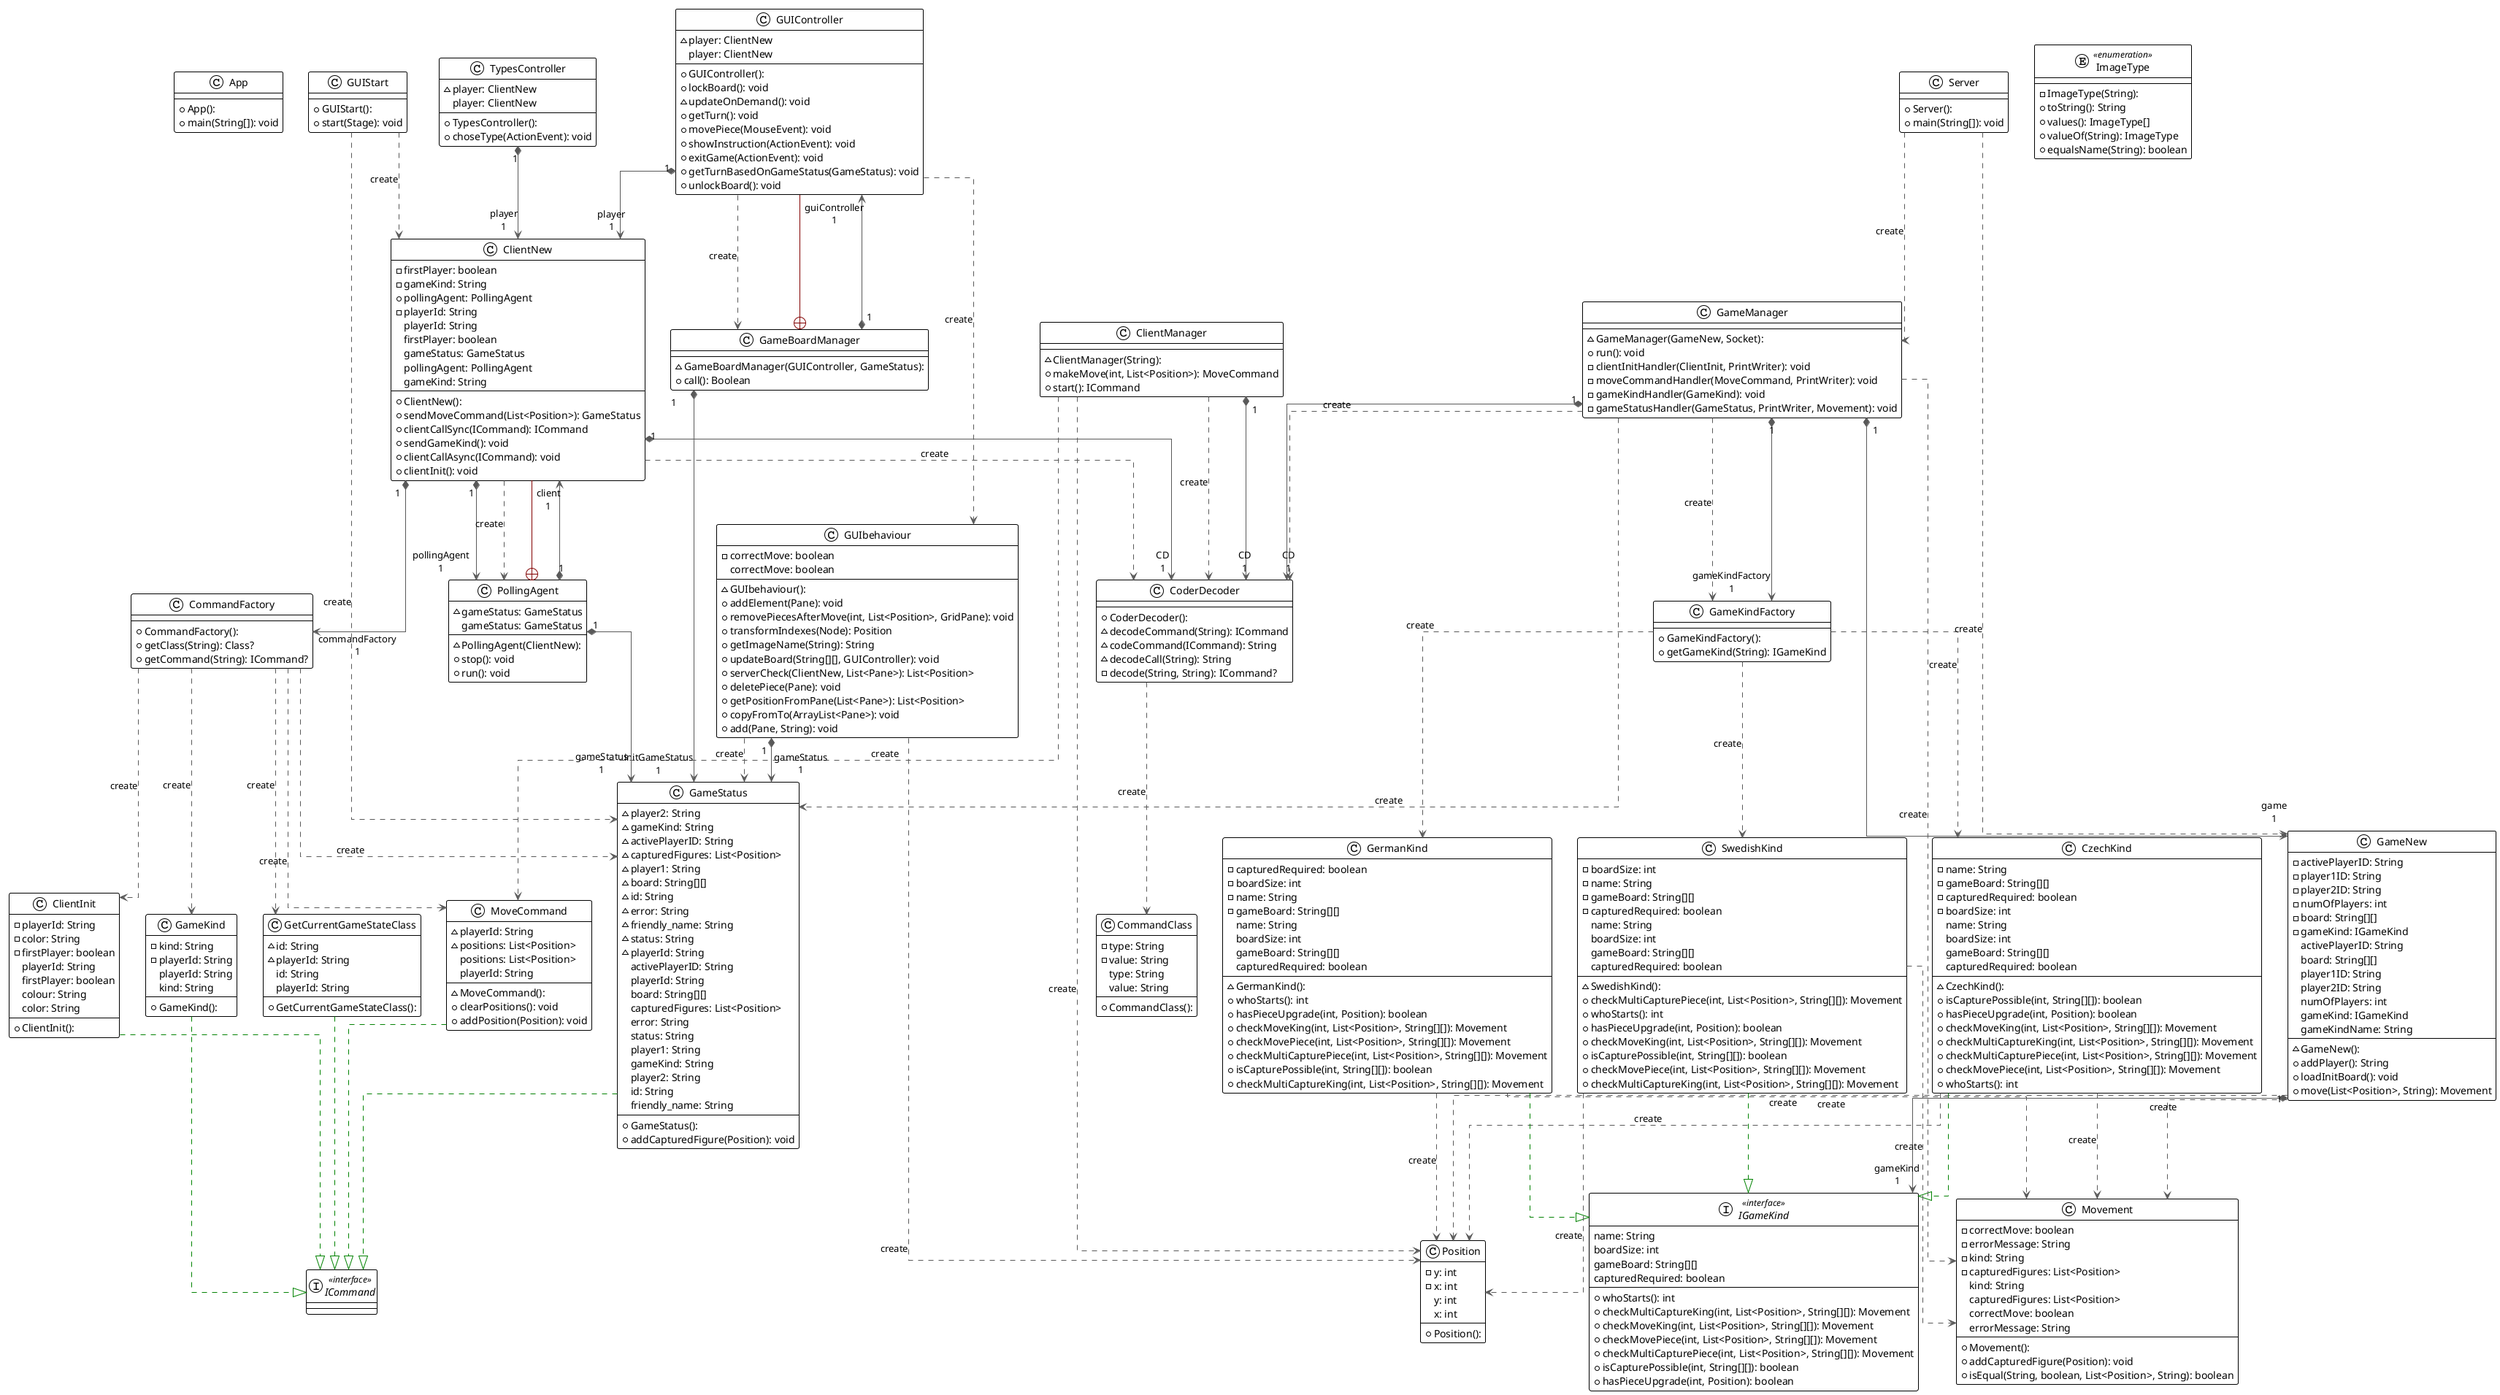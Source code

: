 @startuml

!theme plain
top to bottom direction
skinparam linetype ortho

class App {
  + App(): 
  + main(String[]): void
}
class ClientInit {
  + ClientInit(): 
  - playerId: String
  - color: String
  - firstPlayer: boolean
   playerId: String
   firstPlayer: boolean
   colour: String
   color: String
}
class ClientManager {
  ~ ClientManager(String): 
  + makeMove(int, List<Position>): MoveCommand
  + start(): ICommand
}
class ClientNew {
  + ClientNew(): 
  - firstPlayer: boolean
  - gameKind: String
  + pollingAgent: PollingAgent
  - playerId: String
  + sendMoveCommand(List<Position>): GameStatus
  + clientCallSync(ICommand): ICommand
  + sendGameKind(): void
  + clientCallAsync(ICommand): void
  + clientInit(): void
   playerId: String
   firstPlayer: boolean
   gameStatus: GameStatus
   pollingAgent: PollingAgent
   gameKind: String
}
class CoderDecoder {
  + CoderDecoder(): 
  ~ decodeCommand(String): ICommand
  ~ codeCommand(ICommand): String
  ~ decodeCall(String): String
  - decode(String, String): ICommand?
}
class CommandClass {
  + CommandClass(): 
  - type: String
  - value: String
   type: String
   value: String
}
class CommandFactory {
  + CommandFactory(): 
  + getClass(String): Class?
  + getCommand(String): ICommand?
}
class CzechKind {
  ~ CzechKind(): 
  - name: String
  - gameBoard: String[][]
  - capturedRequired: boolean
  - boardSize: int
  + isCapturePossible(int, String[][]): boolean
  + hasPieceUpgrade(int, Position): boolean
  + checkMoveKing(int, List<Position>, String[][]): Movement
  + checkMultiCaptureKing(int, List<Position>, String[][]): Movement
  + checkMultiCapturePiece(int, List<Position>, String[][]): Movement
  + checkMovePiece(int, List<Position>, String[][]): Movement
  + whoStarts(): int
   name: String
   boardSize: int
   gameBoard: String[][]
   capturedRequired: boolean
}
class GUIController {
  + GUIController(): 
  ~ player: ClientNew
  + lockBoard(): void
  ~ updateOnDemand(): void
  + getTurn(): void
  + movePiece(MouseEvent): void
  + showInstruction(ActionEvent): void
  + exitGame(ActionEvent): void
  + getTurnBasedOnGameStatus(GameStatus): void
  + unlockBoard(): void
   player: ClientNew
}
class GUIStart {
  + GUIStart(): 
  + start(Stage): void
}
class GUIbehaviour {
  ~ GUIbehaviour(): 
  - correctMove: boolean
  + addElement(Pane): void
  + removePiecesAfterMove(int, List<Position>, GridPane): void
  + transformIndexes(Node): Position
  + getImageName(String): String
  + updateBoard(String[][], GUIController): void
  + serverCheck(ClientNew, List<Pane>): List<Position>
  + deletePiece(Pane): void
  + getPositionFromPane(List<Pane>): List<Position>
  + copyFromTo(ArrayList<Pane>): void
  + add(Pane, String): void
   correctMove: boolean
}
class GameBoardManager {
  ~ GameBoardManager(GUIController, GameStatus): 
  + call(): Boolean
}
class GameKind {
  + GameKind(): 
  - kind: String
  - playerId: String
   playerId: String
   kind: String
}
class GameKindFactory {
  + GameKindFactory(): 
  + getGameKind(String): IGameKind
}
class GameManager {
  ~ GameManager(GameNew, Socket): 
  + run(): void
  - clientInitHandler(ClientInit, PrintWriter): void
  - moveCommandHandler(MoveCommand, PrintWriter): void
  - gameKindHandler(GameKind): void
  - gameStatusHandler(GameStatus, PrintWriter, Movement): void
}
class GameNew {
  ~ GameNew(): 
  - activePlayerID: String
  - player1ID: String
  - player2ID: String
  - numOfPlayers: int
  - board: String[][]
  - gameKind: IGameKind
  + addPlayer(): String
  + loadInitBoard(): void
  + move(List<Position>, String): Movement
   activePlayerID: String
   board: String[][]
   player1ID: String
   player2ID: String
   numOfPlayers: int
   gameKind: IGameKind
   gameKindName: String
}
class GameStatus {
  + GameStatus(): 
  ~ player2: String
  ~ gameKind: String
  ~ activePlayerID: String
  ~ capturedFigures: List<Position>
  ~ player1: String
  ~ board: String[][]
  ~ id: String
  ~ error: String
  ~ friendly_name: String
  ~ status: String
  ~ playerId: String
  + addCapturedFigure(Position): void
   activePlayerID: String
   playerId: String
   board: String[][]
   capturedFigures: List<Position>
   error: String
   status: String
   player1: String
   gameKind: String
   player2: String
   id: String
   friendly_name: String
}
class GermanKind {
  ~ GermanKind(): 
  - capturedRequired: boolean
  - boardSize: int
  - name: String
  - gameBoard: String[][]
  + whoStarts(): int
  + hasPieceUpgrade(int, Position): boolean
  + checkMoveKing(int, List<Position>, String[][]): Movement
  + checkMovePiece(int, List<Position>, String[][]): Movement
  + checkMultiCapturePiece(int, List<Position>, String[][]): Movement
  + isCapturePossible(int, String[][]): boolean
  + checkMultiCaptureKing(int, List<Position>, String[][]): Movement
   name: String
   boardSize: int
   gameBoard: String[][]
   capturedRequired: boolean
}
class GetCurrentGameStateClass {
  + GetCurrentGameStateClass(): 
  ~ id: String
  ~ playerId: String
   id: String
   playerId: String
}
interface ICommand << interface >>
interface IGameKind << interface >> {
  + whoStarts(): int
  + checkMultiCaptureKing(int, List<Position>, String[][]): Movement
  + checkMoveKing(int, List<Position>, String[][]): Movement
  + checkMovePiece(int, List<Position>, String[][]): Movement
  + checkMultiCapturePiece(int, List<Position>, String[][]): Movement
  + isCapturePossible(int, String[][]): boolean
  + hasPieceUpgrade(int, Position): boolean
   name: String
   boardSize: int
   gameBoard: String[][]
   capturedRequired: boolean
}
enum ImageType << enumeration >> {
  - ImageType(String): 
  + toString(): String
  + values(): ImageType[]
  + valueOf(String): ImageType
  + equalsName(String): boolean
}
class MoveCommand {
  ~ MoveCommand(): 
  ~ playerId: String
  ~ positions: List<Position>
  + clearPositions(): void
  + addPosition(Position): void
   positions: List<Position>
   playerId: String
}
class Movement {
  + Movement(): 
  - correctMove: boolean
  - errorMessage: String
  - kind: String
  - capturedFigures: List<Position>
  + addCapturedFigure(Position): void
  + isEqual(String, boolean, List<Position>, String): boolean
   kind: String
   capturedFigures: List<Position>
   correctMove: boolean
   errorMessage: String
}
class PollingAgent {
  ~ PollingAgent(ClientNew): 
  ~ gameStatus: GameStatus
  + stop(): void
  + run(): void
   gameStatus: GameStatus
}
class Position {
  + Position(): 
  - y: int
  - x: int
   y: int
   x: int
}
class Server {
  + Server(): 
  + main(String[]): void
}
class SwedishKind {
  ~ SwedishKind(): 
  - boardSize: int
  - name: String
  - gameBoard: String[][]
  - capturedRequired: boolean
  + checkMultiCapturePiece(int, List<Position>, String[][]): Movement
  + whoStarts(): int
  + hasPieceUpgrade(int, Position): boolean
  + checkMoveKing(int, List<Position>, String[][]): Movement
  + isCapturePossible(int, String[][]): boolean
  + checkMovePiece(int, List<Position>, String[][]): Movement
  + checkMultiCaptureKing(int, List<Position>, String[][]): Movement
   name: String
   boardSize: int
   gameBoard: String[][]
   capturedRequired: boolean
}
class TypesController {
  + TypesController(): 
  ~ player: ClientNew
  + choseType(ActionEvent): void
   player: ClientNew
}

ClientInit                -[#008200,dashed]-^  ICommand                 
ClientManager             -[#595959,dashed]->  CoderDecoder             : "«create»"
ClientManager            "1" *-[#595959,plain]-> "CD\n1" CoderDecoder             
ClientManager             -[#595959,dashed]->  MoveCommand              : "«create»"
ClientManager             -[#595959,dashed]->  Position                 : "«create»"
ClientNew                "1" *-[#595959,plain]-> "CD\n1" CoderDecoder             
ClientNew                 -[#595959,dashed]->  CoderDecoder             : "«create»"
ClientNew                "1" *-[#595959,plain]-> "commandFactory\n1" CommandFactory           
ClientNew                "1" *-[#595959,plain]-> "pollingAgent\n1" PollingAgent             
ClientNew                 -[#595959,dashed]->  PollingAgent             : "«create»"
CoderDecoder              -[#595959,dashed]->  CommandClass             : "«create»"
CommandFactory            -[#595959,dashed]->  ClientInit               : "«create»"
CommandFactory            -[#595959,dashed]->  GameKind                 : "«create»"
CommandFactory            -[#595959,dashed]->  GameStatus               : "«create»"
CommandFactory            -[#595959,dashed]->  GetCurrentGameStateClass : "«create»"
CommandFactory            -[#595959,dashed]->  MoveCommand              : "«create»"
CzechKind                 -[#008200,dashed]-^  IGameKind                
CzechKind                 -[#595959,dashed]->  Movement                 : "«create»"
CzechKind                 -[#595959,dashed]->  Position                 : "«create»"
GUIController            "1" *-[#595959,plain]-> "player\n1" ClientNew                
GUIController             -[#595959,dashed]->  GUIbehaviour             : "«create»"
GUIController             -[#595959,dashed]->  GameBoardManager         : "«create»"
GUIStart                  -[#595959,dashed]->  ClientNew                : "«create»"
GUIStart                  -[#595959,dashed]->  GameStatus               : "«create»"
GUIbehaviour              -[#595959,dashed]->  GameStatus               : "«create»"
GUIbehaviour             "1" *-[#595959,plain]-> "gameStatus\n1" GameStatus               
GUIbehaviour              -[#595959,dashed]->  Position                 : "«create»"
GameBoardManager          +-[#820000,plain]-  GUIController            
GameBoardManager         "1" *-[#595959,plain]-> "guiController\n1" GUIController            
GameBoardManager         "1" *-[#595959,plain]-> "initGameStatus\n1" GameStatus               
GameKind                  -[#008200,dashed]-^  ICommand                 
GameKindFactory           -[#595959,dashed]->  CzechKind                : "«create»"
GameKindFactory           -[#595959,dashed]->  GermanKind               : "«create»"
GameKindFactory           -[#595959,dashed]->  SwedishKind              : "«create»"
GameManager              "1" *-[#595959,plain]-> "CD\n1" CoderDecoder             
GameManager               -[#595959,dashed]->  CoderDecoder             : "«create»"
GameManager               -[#595959,dashed]->  GameKindFactory          : "«create»"
GameManager              "1" *-[#595959,plain]-> "gameKindFactory\n1" GameKindFactory          
GameManager              "1" *-[#595959,plain]-> "game\n1" GameNew                  
GameManager               -[#595959,dashed]->  GameStatus               : "«create»"
GameManager               -[#595959,dashed]->  Movement                 : "«create»"
GameNew                  "1" *-[#595959,plain]-> "gameKind\n1" IGameKind                
GameNew                   -[#595959,dashed]->  Movement                 : "«create»"
GameNew                   -[#595959,dashed]->  Position                 : "«create»"
GameStatus                -[#008200,dashed]-^  ICommand                 
GermanKind                -[#008200,dashed]-^  IGameKind                
GermanKind                -[#595959,dashed]->  Movement                 : "«create»"
GermanKind                -[#595959,dashed]->  Position                 : "«create»"
GetCurrentGameStateClass  -[#008200,dashed]-^  ICommand                 
MoveCommand               -[#008200,dashed]-^  ICommand                 
PollingAgent              +-[#820000,plain]-  ClientNew                
PollingAgent             "1" *-[#595959,plain]-> "client\n1" ClientNew                
PollingAgent             "1" *-[#595959,plain]-> "gameStatus\n1" GameStatus               
Server                    -[#595959,dashed]->  GameManager              : "«create»"
Server                    -[#595959,dashed]->  GameNew                  : "«create»"
SwedishKind               -[#008200,dashed]-^  IGameKind                
SwedishKind               -[#595959,dashed]->  Movement                 : "«create»"
SwedishKind               -[#595959,dashed]->  Position                 : "«create»"
TypesController          "1" *-[#595959,plain]-> "player\n1" ClientNew                
@enduml

